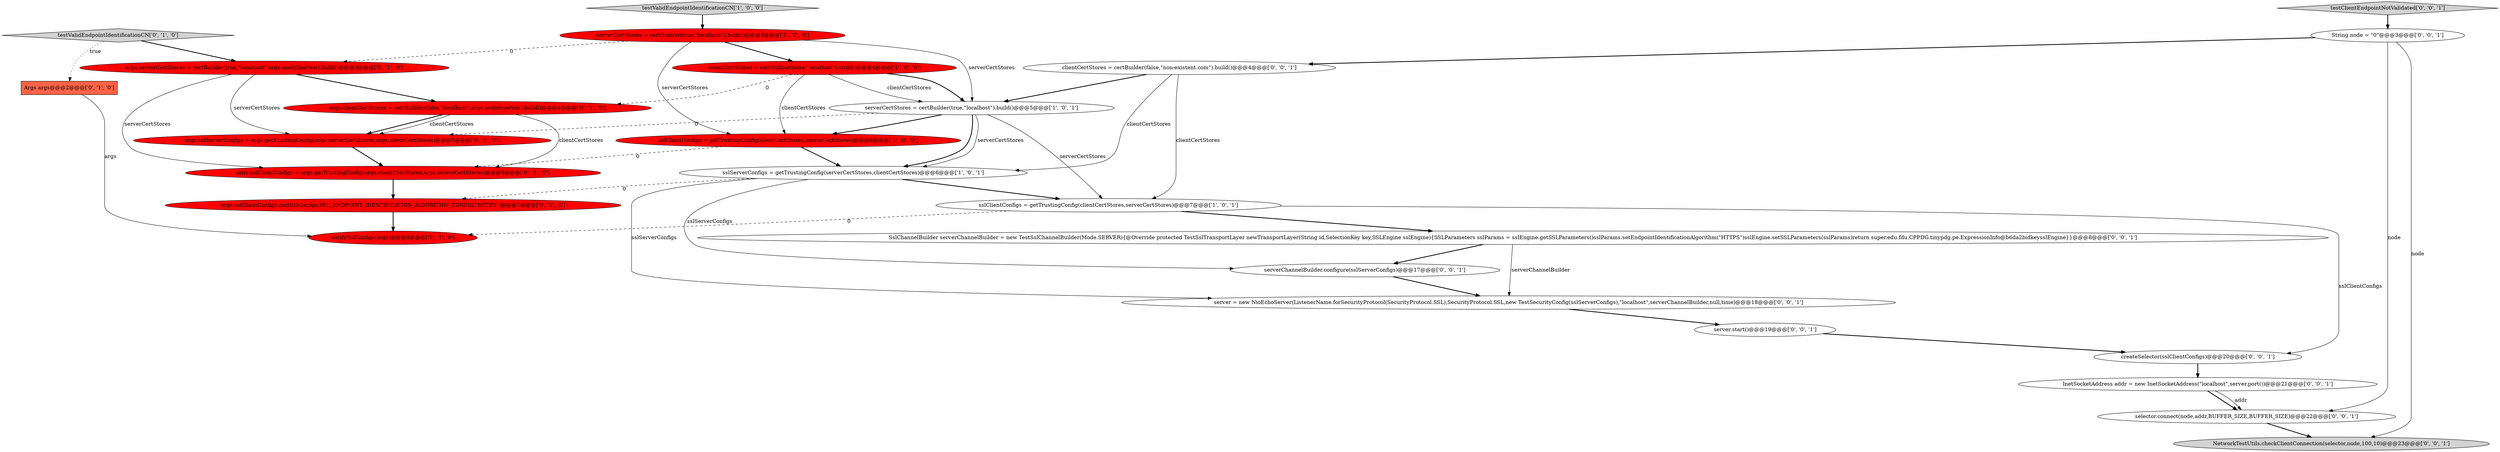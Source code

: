 digraph {
12 [style = filled, label = "args.sslClientConfigs = args.getTrustingConfig(args.clientCertStores,args.serverCertStores)@@@6@@@['0', '1', '0']", fillcolor = red, shape = ellipse image = "AAA1AAABBB2BBB"];
14 [style = filled, label = "args.serverCertStores = certBuilder(true,\"localhost\",args.useInlinePem).build()@@@3@@@['0', '1', '0']", fillcolor = red, shape = ellipse image = "AAA1AAABBB2BBB"];
1 [style = filled, label = "sslClientConfigs = getTrustingConfig(clientCertStores,serverCertStores)@@@6@@@['1', '0', '0']", fillcolor = red, shape = ellipse image = "AAA1AAABBB1BBB"];
0 [style = filled, label = "clientCertStores = certBuilder(false,\"localhost\").build()@@@4@@@['1', '0', '0']", fillcolor = red, shape = ellipse image = "AAA1AAABBB1BBB"];
25 [style = filled, label = "selector.connect(node,addr,BUFFER_SIZE,BUFFER_SIZE)@@@22@@@['0', '0', '1']", fillcolor = white, shape = ellipse image = "AAA0AAABBB3BBB"];
7 [style = filled, label = "verifySslConfigs(args)@@@8@@@['0', '1', '0']", fillcolor = red, shape = ellipse image = "AAA1AAABBB2BBB"];
17 [style = filled, label = "clientCertStores = certBuilder(false,\"non-existent.com\").build()@@@4@@@['0', '0', '1']", fillcolor = white, shape = ellipse image = "AAA0AAABBB3BBB"];
11 [style = filled, label = "args.sslServerConfigs = args.getTrustingConfig(args.serverCertStores,args.clientCertStores)@@@5@@@['0', '1', '0']", fillcolor = red, shape = ellipse image = "AAA1AAABBB2BBB"];
3 [style = filled, label = "testValidEndpointIdentificationCN['1', '0', '0']", fillcolor = lightgray, shape = diamond image = "AAA0AAABBB1BBB"];
23 [style = filled, label = "InetSocketAddress addr = new InetSocketAddress(\"localhost\",server.port())@@@21@@@['0', '0', '1']", fillcolor = white, shape = ellipse image = "AAA0AAABBB3BBB"];
2 [style = filled, label = "sslClientConfigs = getTrustingConfig(clientCertStores,serverCertStores)@@@7@@@['1', '0', '1']", fillcolor = white, shape = ellipse image = "AAA0AAABBB1BBB"];
20 [style = filled, label = "server.start()@@@19@@@['0', '0', '1']", fillcolor = white, shape = ellipse image = "AAA0AAABBB3BBB"];
24 [style = filled, label = "testClientEndpointNotValidated['0', '0', '1']", fillcolor = lightgray, shape = diamond image = "AAA0AAABBB3BBB"];
13 [style = filled, label = "args.sslClientConfigs.put(SslConfigs.SSL_ENDPOINT_IDENTIFICATION_ALGORITHM_CONFIG,\"HTTPS\")@@@7@@@['0', '1', '0']", fillcolor = red, shape = ellipse image = "AAA1AAABBB2BBB"];
6 [style = filled, label = "sslServerConfigs = getTrustingConfig(serverCertStores,clientCertStores)@@@6@@@['1', '0', '1']", fillcolor = white, shape = ellipse image = "AAA0AAABBB1BBB"];
18 [style = filled, label = "createSelector(sslClientConfigs)@@@20@@@['0', '0', '1']", fillcolor = white, shape = ellipse image = "AAA0AAABBB3BBB"];
15 [style = filled, label = "serverChannelBuilder.configure(sslServerConfigs)@@@17@@@['0', '0', '1']", fillcolor = white, shape = ellipse image = "AAA0AAABBB3BBB"];
5 [style = filled, label = "serverCertStores = certBuilder(true,\"localhost\").build()@@@5@@@['1', '0', '1']", fillcolor = white, shape = ellipse image = "AAA0AAABBB1BBB"];
22 [style = filled, label = "String node = \"0\"@@@3@@@['0', '0', '1']", fillcolor = white, shape = ellipse image = "AAA0AAABBB3BBB"];
21 [style = filled, label = "server = new NioEchoServer(ListenerName.forSecurityProtocol(SecurityProtocol.SSL),SecurityProtocol.SSL,new TestSecurityConfig(sslServerConfigs),\"localhost\",serverChannelBuilder,null,time)@@@18@@@['0', '0', '1']", fillcolor = white, shape = ellipse image = "AAA0AAABBB3BBB"];
16 [style = filled, label = "NetworkTestUtils.checkClientConnection(selector,node,100,10)@@@23@@@['0', '0', '1']", fillcolor = lightgray, shape = ellipse image = "AAA0AAABBB3BBB"];
10 [style = filled, label = "testValidEndpointIdentificationCN['0', '1', '0']", fillcolor = lightgray, shape = diamond image = "AAA0AAABBB2BBB"];
4 [style = filled, label = "serverCertStores = certBuilder(true,\"localhost\").build()@@@3@@@['1', '0', '0']", fillcolor = red, shape = ellipse image = "AAA1AAABBB1BBB"];
9 [style = filled, label = "args.clientCertStores = certBuilder(false,\"localhost\",args.useInlinePem).build()@@@4@@@['0', '1', '0']", fillcolor = red, shape = ellipse image = "AAA1AAABBB2BBB"];
19 [style = filled, label = "SslChannelBuilder serverChannelBuilder = new TestSslChannelBuilder(Mode.SERVER){@Override protected TestSslTransportLayer newTransportLayer(String id,SelectionKey key,SSLEngine sslEngine){SSLParameters sslParams = sslEngine.getSSLParameters()sslParams.setEndpointIdentificationAlgorithm(\"HTTPS\")sslEngine.setSSLParameters(sslParams)return super.edu.fdu.CPPDG.tinypdg.pe.ExpressionInfo@b6da2bidkeysslEngine}}@@@8@@@['0', '0', '1']", fillcolor = white, shape = ellipse image = "AAA0AAABBB3BBB"];
8 [style = filled, label = "Args args@@@2@@@['0', '1', '0']", fillcolor = tomato, shape = box image = "AAA1AAABBB2BBB"];
14->12 [style = solid, label="serverCertStores"];
23->25 [style = bold, label=""];
17->5 [style = bold, label=""];
10->8 [style = dotted, label="true"];
2->19 [style = bold, label=""];
9->11 [style = bold, label=""];
18->23 [style = bold, label=""];
9->11 [style = solid, label="clientCertStores"];
10->14 [style = bold, label=""];
15->21 [style = bold, label=""];
23->25 [style = solid, label="addr"];
9->12 [style = solid, label="clientCertStores"];
6->15 [style = solid, label="sslServerConfigs"];
11->12 [style = bold, label=""];
22->25 [style = solid, label="node"];
2->7 [style = dashed, label="0"];
25->16 [style = bold, label=""];
24->22 [style = bold, label=""];
3->4 [style = bold, label=""];
8->7 [style = solid, label="args"];
4->0 [style = bold, label=""];
6->2 [style = bold, label=""];
4->5 [style = solid, label="serverCertStores"];
0->5 [style = solid, label="clientCertStores"];
20->18 [style = bold, label=""];
12->13 [style = bold, label=""];
5->1 [style = bold, label=""];
1->12 [style = dashed, label="0"];
19->21 [style = solid, label="serverChannelBuilder"];
1->6 [style = bold, label=""];
21->20 [style = bold, label=""];
6->13 [style = dashed, label="0"];
5->6 [style = bold, label=""];
17->2 [style = solid, label="clientCertStores"];
5->6 [style = solid, label="serverCertStores"];
5->11 [style = dashed, label="0"];
2->18 [style = solid, label="sslClientConfigs"];
13->7 [style = bold, label=""];
22->17 [style = bold, label=""];
14->9 [style = bold, label=""];
4->14 [style = dashed, label="0"];
0->1 [style = solid, label="clientCertStores"];
4->1 [style = solid, label="serverCertStores"];
0->9 [style = dashed, label="0"];
19->15 [style = bold, label=""];
22->16 [style = solid, label="node"];
17->6 [style = solid, label="clientCertStores"];
14->11 [style = solid, label="serverCertStores"];
6->21 [style = solid, label="sslServerConfigs"];
5->2 [style = solid, label="serverCertStores"];
0->5 [style = bold, label=""];
}

